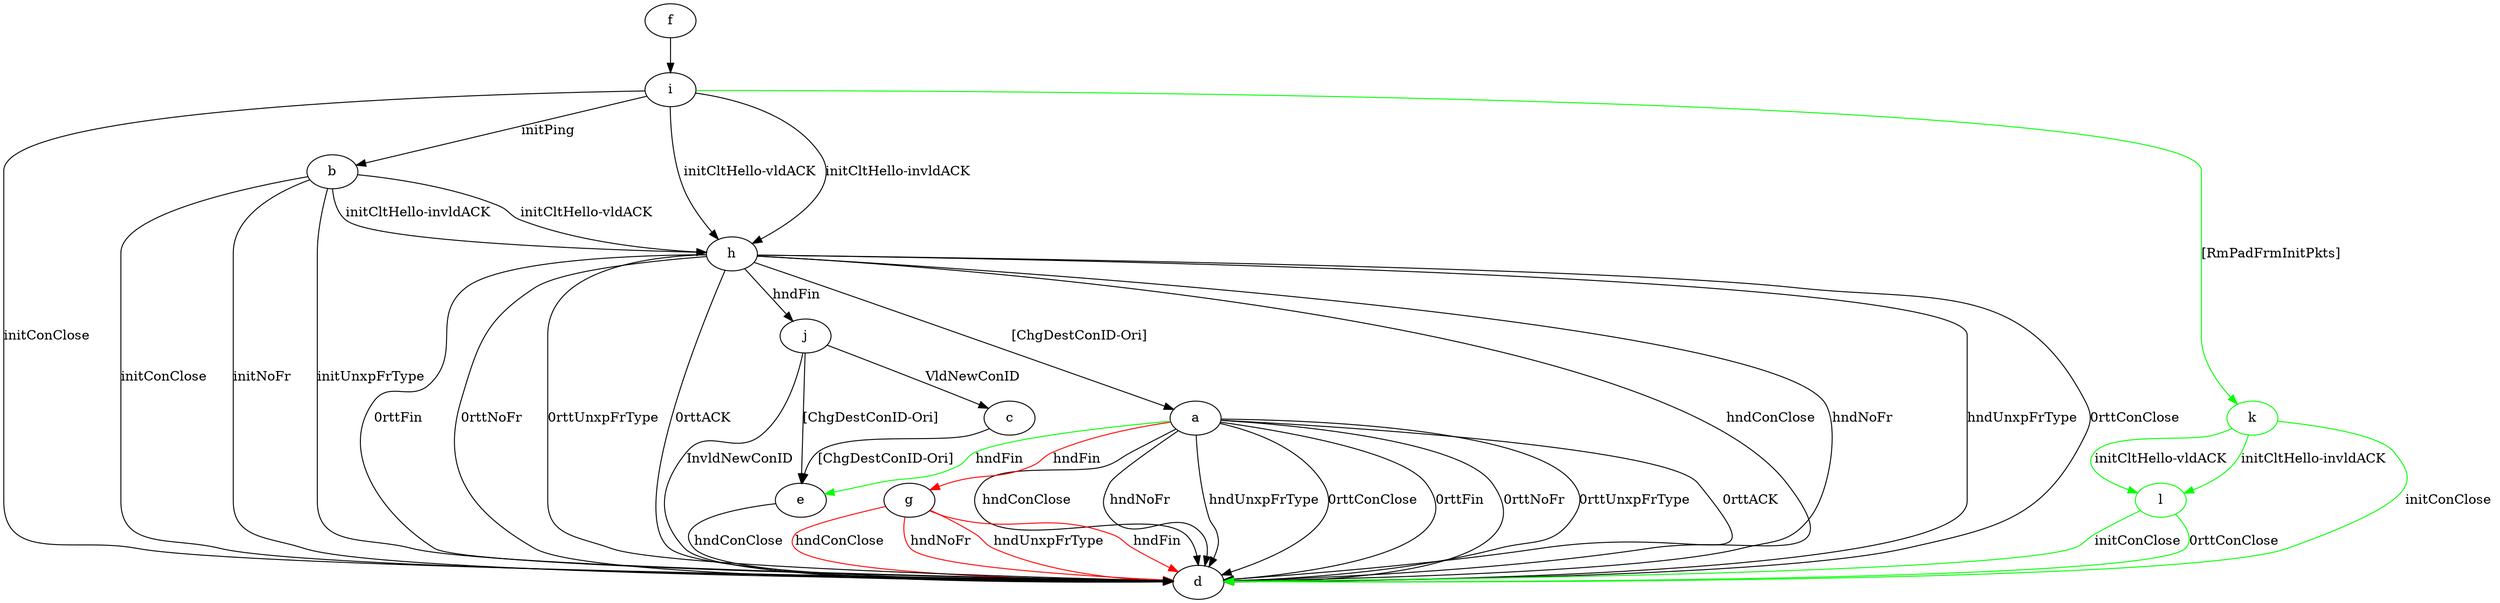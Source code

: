 digraph "" {
	a -> d	[key=0,
		label="hndConClose "];
	a -> d	[key=1,
		label="hndNoFr "];
	a -> d	[key=2,
		label="hndUnxpFrType "];
	a -> d	[key=3,
		label="0rttConClose "];
	a -> d	[key=4,
		label="0rttFin "];
	a -> d	[key=5,
		label="0rttNoFr "];
	a -> d	[key=6,
		label="0rttUnxpFrType "];
	a -> d	[key=7,
		label="0rttACK "];
	a -> e	[key=0,
		color=green,
		label="hndFin "];
	a -> g	[key=0,
		color=red,
		label="hndFin "];
	b -> d	[key=0,
		label="initConClose "];
	b -> d	[key=1,
		label="initNoFr "];
	b -> d	[key=2,
		label="initUnxpFrType "];
	b -> h	[key=0,
		label="initCltHello-vldACK "];
	b -> h	[key=1,
		label="initCltHello-invldACK "];
	c -> e	[key=0,
		label="[ChgDestConID-Ori] "];
	e -> d	[key=0,
		label="hndConClose "];
	f -> i	[key=0];
	g -> d	[key=0,
		color=red,
		label="hndFin "];
	g -> d	[key=1,
		color=red,
		label="hndConClose "];
	g -> d	[key=2,
		color=red,
		label="hndNoFr "];
	g -> d	[key=3,
		color=red,
		label="hndUnxpFrType "];
	h -> a	[key=0,
		label="[ChgDestConID-Ori] "];
	h -> d	[key=0,
		label="hndConClose "];
	h -> d	[key=1,
		label="hndNoFr "];
	h -> d	[key=2,
		label="hndUnxpFrType "];
	h -> d	[key=3,
		label="0rttConClose "];
	h -> d	[key=4,
		label="0rttFin "];
	h -> d	[key=5,
		label="0rttNoFr "];
	h -> d	[key=6,
		label="0rttUnxpFrType "];
	h -> d	[key=7,
		label="0rttACK "];
	h -> j	[key=0,
		label="hndFin "];
	i -> b	[key=0,
		label="initPing "];
	i -> d	[key=0,
		label="initConClose "];
	i -> h	[key=0,
		label="initCltHello-vldACK "];
	i -> h	[key=1,
		label="initCltHello-invldACK "];
	k	[color=green];
	i -> k	[key=0,
		color=green,
		label="[RmPadFrmInitPkts] "];
	j -> c	[key=0,
		label="VldNewConID "];
	j -> d	[key=0,
		label="InvldNewConID "];
	j -> e	[key=0,
		label="[ChgDestConID-Ori] "];
	k -> d	[key=0,
		color=green,
		label="initConClose "];
	l	[color=green];
	k -> l	[key=0,
		color=green,
		label="initCltHello-vldACK "];
	k -> l	[key=1,
		color=green,
		label="initCltHello-invldACK "];
	l -> d	[key=0,
		color=green,
		label="initConClose "];
	l -> d	[key=1,
		color=green,
		label="0rttConClose "];
}
